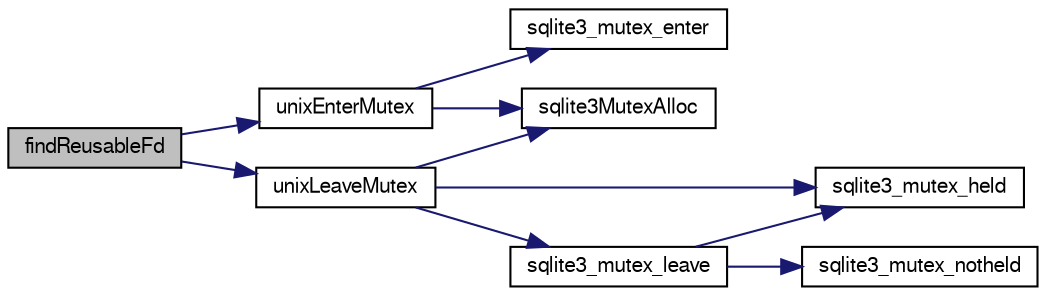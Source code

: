 digraph "findReusableFd"
{
  edge [fontname="FreeSans",fontsize="10",labelfontname="FreeSans",labelfontsize="10"];
  node [fontname="FreeSans",fontsize="10",shape=record];
  rankdir="LR";
  Node111922 [label="findReusableFd",height=0.2,width=0.4,color="black", fillcolor="grey75", style="filled", fontcolor="black"];
  Node111922 -> Node111923 [color="midnightblue",fontsize="10",style="solid",fontname="FreeSans"];
  Node111923 [label="unixEnterMutex",height=0.2,width=0.4,color="black", fillcolor="white", style="filled",URL="$sqlite3_8c.html#acd88d7bdc7f79108edc83ac379d3181f"];
  Node111923 -> Node111924 [color="midnightblue",fontsize="10",style="solid",fontname="FreeSans"];
  Node111924 [label="sqlite3_mutex_enter",height=0.2,width=0.4,color="black", fillcolor="white", style="filled",URL="$sqlite3_8c.html#a1c12cde690bd89f104de5cbad12a6bf5"];
  Node111923 -> Node111925 [color="midnightblue",fontsize="10",style="solid",fontname="FreeSans"];
  Node111925 [label="sqlite3MutexAlloc",height=0.2,width=0.4,color="black", fillcolor="white", style="filled",URL="$sqlite3_8c.html#a0e3f432ee581f6876b590e7ad7e84e19"];
  Node111922 -> Node111926 [color="midnightblue",fontsize="10",style="solid",fontname="FreeSans"];
  Node111926 [label="unixLeaveMutex",height=0.2,width=0.4,color="black", fillcolor="white", style="filled",URL="$sqlite3_8c.html#acd189e7befeaa8d370808bcb6c22f339"];
  Node111926 -> Node111927 [color="midnightblue",fontsize="10",style="solid",fontname="FreeSans"];
  Node111927 [label="sqlite3_mutex_leave",height=0.2,width=0.4,color="black", fillcolor="white", style="filled",URL="$sqlite3_8c.html#a5838d235601dbd3c1fa993555c6bcc93"];
  Node111927 -> Node111928 [color="midnightblue",fontsize="10",style="solid",fontname="FreeSans"];
  Node111928 [label="sqlite3_mutex_held",height=0.2,width=0.4,color="black", fillcolor="white", style="filled",URL="$sqlite3_8c.html#acf77da68932b6bc163c5e68547ecc3e7"];
  Node111927 -> Node111929 [color="midnightblue",fontsize="10",style="solid",fontname="FreeSans"];
  Node111929 [label="sqlite3_mutex_notheld",height=0.2,width=0.4,color="black", fillcolor="white", style="filled",URL="$sqlite3_8c.html#a83967c837c1c000d3b5adcfaa688f5dc"];
  Node111926 -> Node111925 [color="midnightblue",fontsize="10",style="solid",fontname="FreeSans"];
  Node111926 -> Node111928 [color="midnightblue",fontsize="10",style="solid",fontname="FreeSans"];
}
